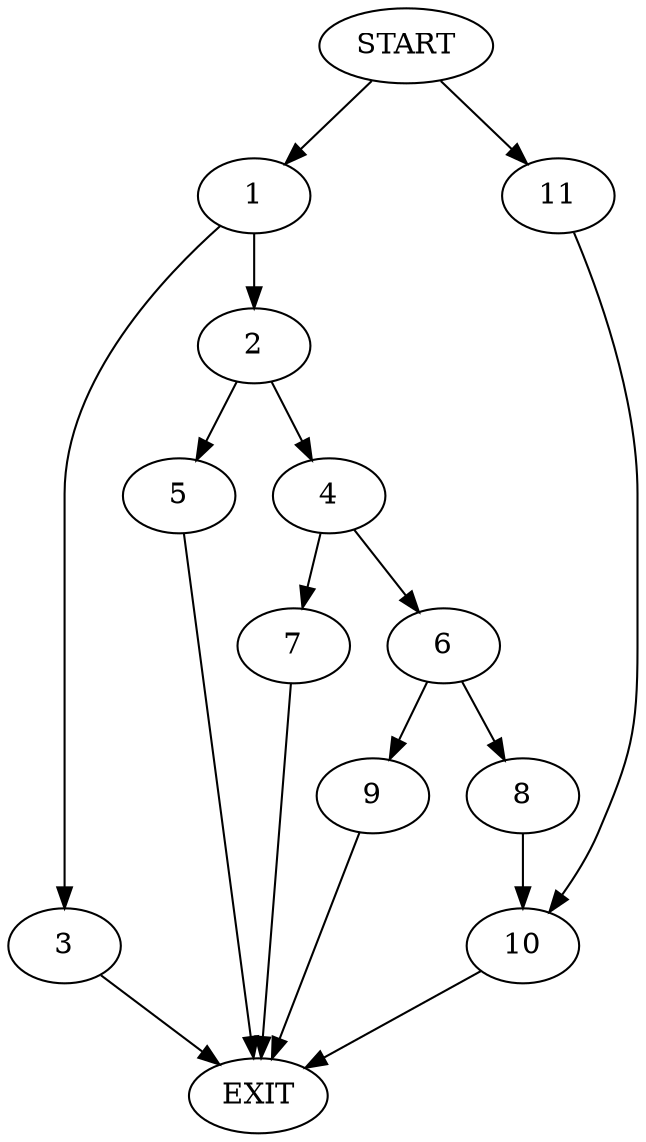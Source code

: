 digraph {
0 [label="START"]
12 [label="EXIT"]
0 -> 1
1 -> 2
1 -> 3
2 -> 4
2 -> 5
3 -> 12
5 -> 12
4 -> 6
4 -> 7
6 -> 8
6 -> 9
7 -> 12
8 -> 10
9 -> 12
10 -> 12
0 -> 11
11 -> 10
}
